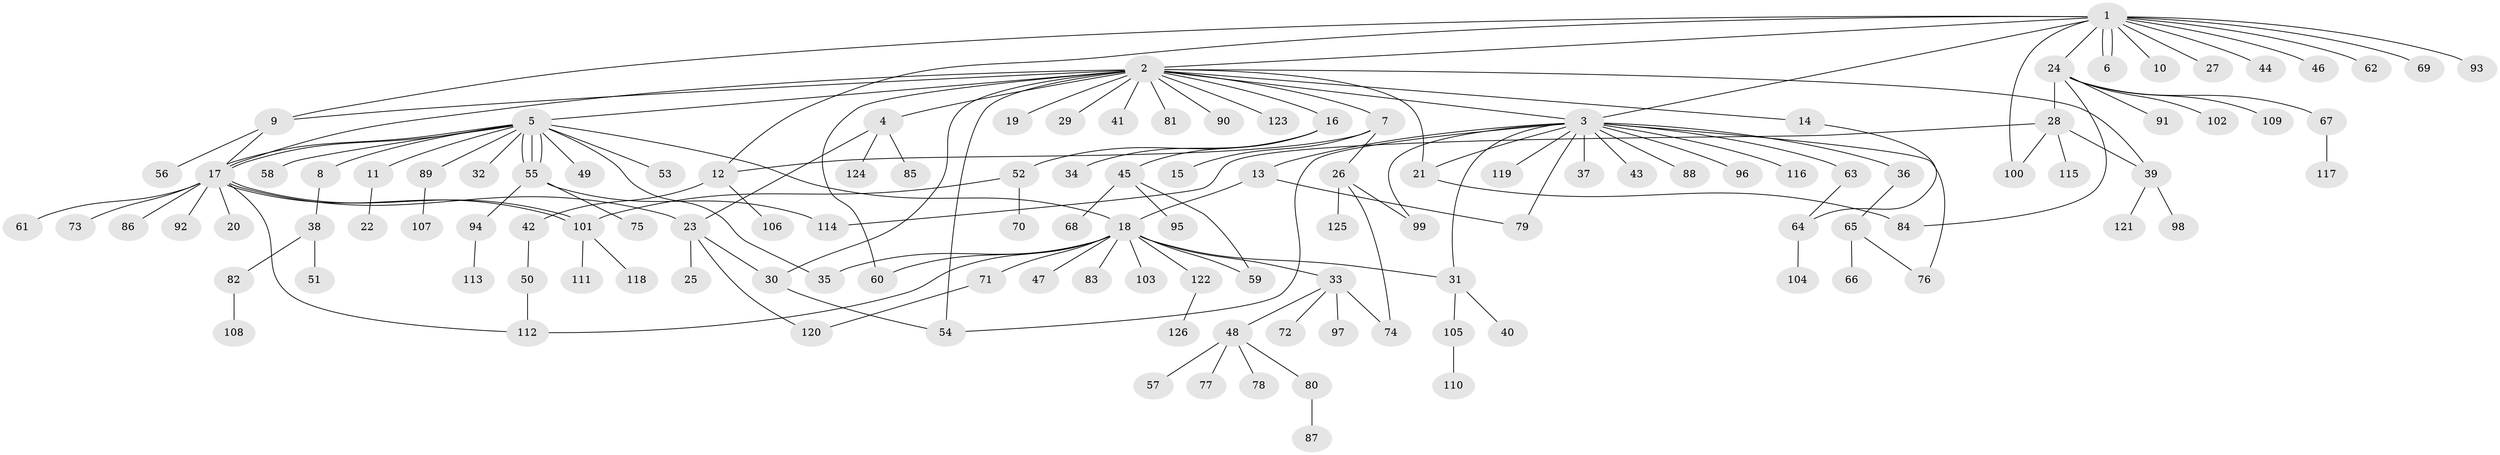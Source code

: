 // Generated by graph-tools (version 1.1) at 2025/11/02/27/25 16:11:15]
// undirected, 126 vertices, 158 edges
graph export_dot {
graph [start="1"]
  node [color=gray90,style=filled];
  1;
  2;
  3;
  4;
  5;
  6;
  7;
  8;
  9;
  10;
  11;
  12;
  13;
  14;
  15;
  16;
  17;
  18;
  19;
  20;
  21;
  22;
  23;
  24;
  25;
  26;
  27;
  28;
  29;
  30;
  31;
  32;
  33;
  34;
  35;
  36;
  37;
  38;
  39;
  40;
  41;
  42;
  43;
  44;
  45;
  46;
  47;
  48;
  49;
  50;
  51;
  52;
  53;
  54;
  55;
  56;
  57;
  58;
  59;
  60;
  61;
  62;
  63;
  64;
  65;
  66;
  67;
  68;
  69;
  70;
  71;
  72;
  73;
  74;
  75;
  76;
  77;
  78;
  79;
  80;
  81;
  82;
  83;
  84;
  85;
  86;
  87;
  88;
  89;
  90;
  91;
  92;
  93;
  94;
  95;
  96;
  97;
  98;
  99;
  100;
  101;
  102;
  103;
  104;
  105;
  106;
  107;
  108;
  109;
  110;
  111;
  112;
  113;
  114;
  115;
  116;
  117;
  118;
  119;
  120;
  121;
  122;
  123;
  124;
  125;
  126;
  1 -- 2;
  1 -- 3;
  1 -- 6;
  1 -- 6;
  1 -- 9;
  1 -- 10;
  1 -- 12;
  1 -- 24;
  1 -- 27;
  1 -- 44;
  1 -- 46;
  1 -- 62;
  1 -- 69;
  1 -- 93;
  1 -- 100;
  2 -- 3;
  2 -- 4;
  2 -- 5;
  2 -- 7;
  2 -- 9;
  2 -- 14;
  2 -- 16;
  2 -- 17;
  2 -- 19;
  2 -- 21;
  2 -- 29;
  2 -- 30;
  2 -- 39;
  2 -- 41;
  2 -- 54;
  2 -- 60;
  2 -- 81;
  2 -- 90;
  2 -- 123;
  3 -- 13;
  3 -- 21;
  3 -- 31;
  3 -- 36;
  3 -- 37;
  3 -- 43;
  3 -- 54;
  3 -- 63;
  3 -- 76;
  3 -- 79;
  3 -- 88;
  3 -- 96;
  3 -- 99;
  3 -- 116;
  3 -- 119;
  4 -- 23;
  4 -- 85;
  4 -- 124;
  5 -- 8;
  5 -- 11;
  5 -- 17;
  5 -- 17;
  5 -- 18;
  5 -- 32;
  5 -- 35;
  5 -- 49;
  5 -- 53;
  5 -- 55;
  5 -- 55;
  5 -- 55;
  5 -- 58;
  5 -- 89;
  7 -- 12;
  7 -- 15;
  7 -- 26;
  8 -- 38;
  9 -- 17;
  9 -- 56;
  11 -- 22;
  12 -- 42;
  12 -- 106;
  13 -- 18;
  13 -- 79;
  14 -- 64;
  16 -- 34;
  16 -- 45;
  16 -- 52;
  17 -- 20;
  17 -- 23;
  17 -- 61;
  17 -- 73;
  17 -- 86;
  17 -- 92;
  17 -- 101;
  17 -- 101;
  17 -- 112;
  18 -- 31;
  18 -- 33;
  18 -- 35;
  18 -- 47;
  18 -- 59;
  18 -- 60;
  18 -- 71;
  18 -- 83;
  18 -- 103;
  18 -- 112;
  18 -- 122;
  21 -- 84;
  23 -- 25;
  23 -- 30;
  23 -- 120;
  24 -- 28;
  24 -- 67;
  24 -- 84;
  24 -- 91;
  24 -- 102;
  24 -- 109;
  26 -- 74;
  26 -- 99;
  26 -- 125;
  28 -- 39;
  28 -- 100;
  28 -- 114;
  28 -- 115;
  30 -- 54;
  31 -- 40;
  31 -- 105;
  33 -- 48;
  33 -- 72;
  33 -- 74;
  33 -- 97;
  36 -- 65;
  38 -- 51;
  38 -- 82;
  39 -- 98;
  39 -- 121;
  42 -- 50;
  45 -- 59;
  45 -- 68;
  45 -- 95;
  48 -- 57;
  48 -- 77;
  48 -- 78;
  48 -- 80;
  50 -- 112;
  52 -- 70;
  52 -- 101;
  55 -- 75;
  55 -- 94;
  55 -- 114;
  63 -- 64;
  64 -- 104;
  65 -- 66;
  65 -- 76;
  67 -- 117;
  71 -- 120;
  80 -- 87;
  82 -- 108;
  89 -- 107;
  94 -- 113;
  101 -- 111;
  101 -- 118;
  105 -- 110;
  122 -- 126;
}
